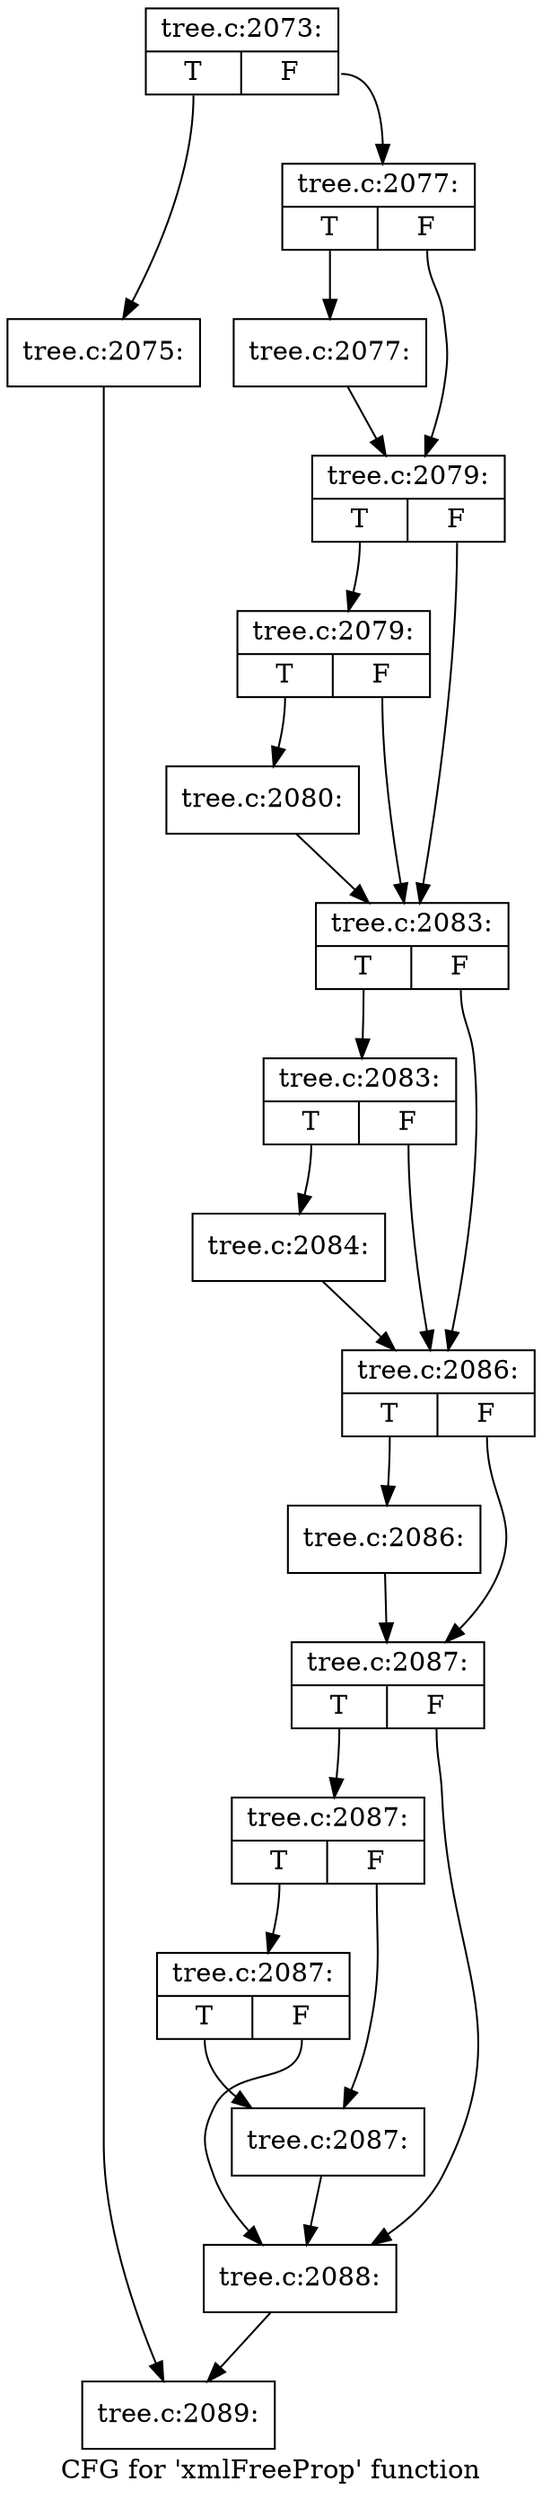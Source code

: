 digraph "CFG for 'xmlFreeProp' function" {
	label="CFG for 'xmlFreeProp' function";

	Node0x435e160 [shape=record,label="{tree.c:2073:|{<s0>T|<s1>F}}"];
	Node0x435e160:s0 -> Node0x435d6a0;
	Node0x435e160:s1 -> Node0x435d6f0;
	Node0x435d6a0 [shape=record,label="{tree.c:2075:}"];
	Node0x435d6a0 -> Node0x435e6d0;
	Node0x435d6f0 [shape=record,label="{tree.c:2077:|{<s0>T|<s1>F}}"];
	Node0x435d6f0:s0 -> Node0x435e660;
	Node0x435d6f0:s1 -> Node0x435f220;
	Node0x435e660 [shape=record,label="{tree.c:2077:}"];
	Node0x435e660 -> Node0x435f220;
	Node0x435f220 [shape=record,label="{tree.c:2079:|{<s0>T|<s1>F}}"];
	Node0x435f220:s0 -> Node0x435fb40;
	Node0x435f220:s1 -> Node0x435faf0;
	Node0x435fb40 [shape=record,label="{tree.c:2079:|{<s0>T|<s1>F}}"];
	Node0x435fb40:s0 -> Node0x435faa0;
	Node0x435fb40:s1 -> Node0x435faf0;
	Node0x435faa0 [shape=record,label="{tree.c:2080:}"];
	Node0x435faa0 -> Node0x435faf0;
	Node0x435faf0 [shape=record,label="{tree.c:2083:|{<s0>T|<s1>F}}"];
	Node0x435faf0:s0 -> Node0x4360500;
	Node0x435faf0:s1 -> Node0x43604b0;
	Node0x4360500 [shape=record,label="{tree.c:2083:|{<s0>T|<s1>F}}"];
	Node0x4360500:s0 -> Node0x4360460;
	Node0x4360500:s1 -> Node0x43604b0;
	Node0x4360460 [shape=record,label="{tree.c:2084:}"];
	Node0x4360460 -> Node0x43604b0;
	Node0x43604b0 [shape=record,label="{tree.c:2086:|{<s0>T|<s1>F}}"];
	Node0x43604b0:s0 -> Node0x4290640;
	Node0x43604b0:s1 -> Node0x4361fd0;
	Node0x4290640 [shape=record,label="{tree.c:2086:}"];
	Node0x4290640 -> Node0x4361fd0;
	Node0x4361fd0 [shape=record,label="{tree.c:2087:|{<s0>T|<s1>F}}"];
	Node0x4361fd0:s0 -> Node0x4362740;
	Node0x4361fd0:s1 -> Node0x43626f0;
	Node0x4362740 [shape=record,label="{tree.c:2087:|{<s0>T|<s1>F}}"];
	Node0x4362740:s0 -> Node0x4362a30;
	Node0x4362740:s1 -> Node0x43626a0;
	Node0x4362a30 [shape=record,label="{tree.c:2087:|{<s0>T|<s1>F}}"];
	Node0x4362a30:s0 -> Node0x43626a0;
	Node0x4362a30:s1 -> Node0x43626f0;
	Node0x43626a0 [shape=record,label="{tree.c:2087:}"];
	Node0x43626a0 -> Node0x43626f0;
	Node0x43626f0 [shape=record,label="{tree.c:2088:}"];
	Node0x43626f0 -> Node0x435e6d0;
	Node0x435e6d0 [shape=record,label="{tree.c:2089:}"];
}
